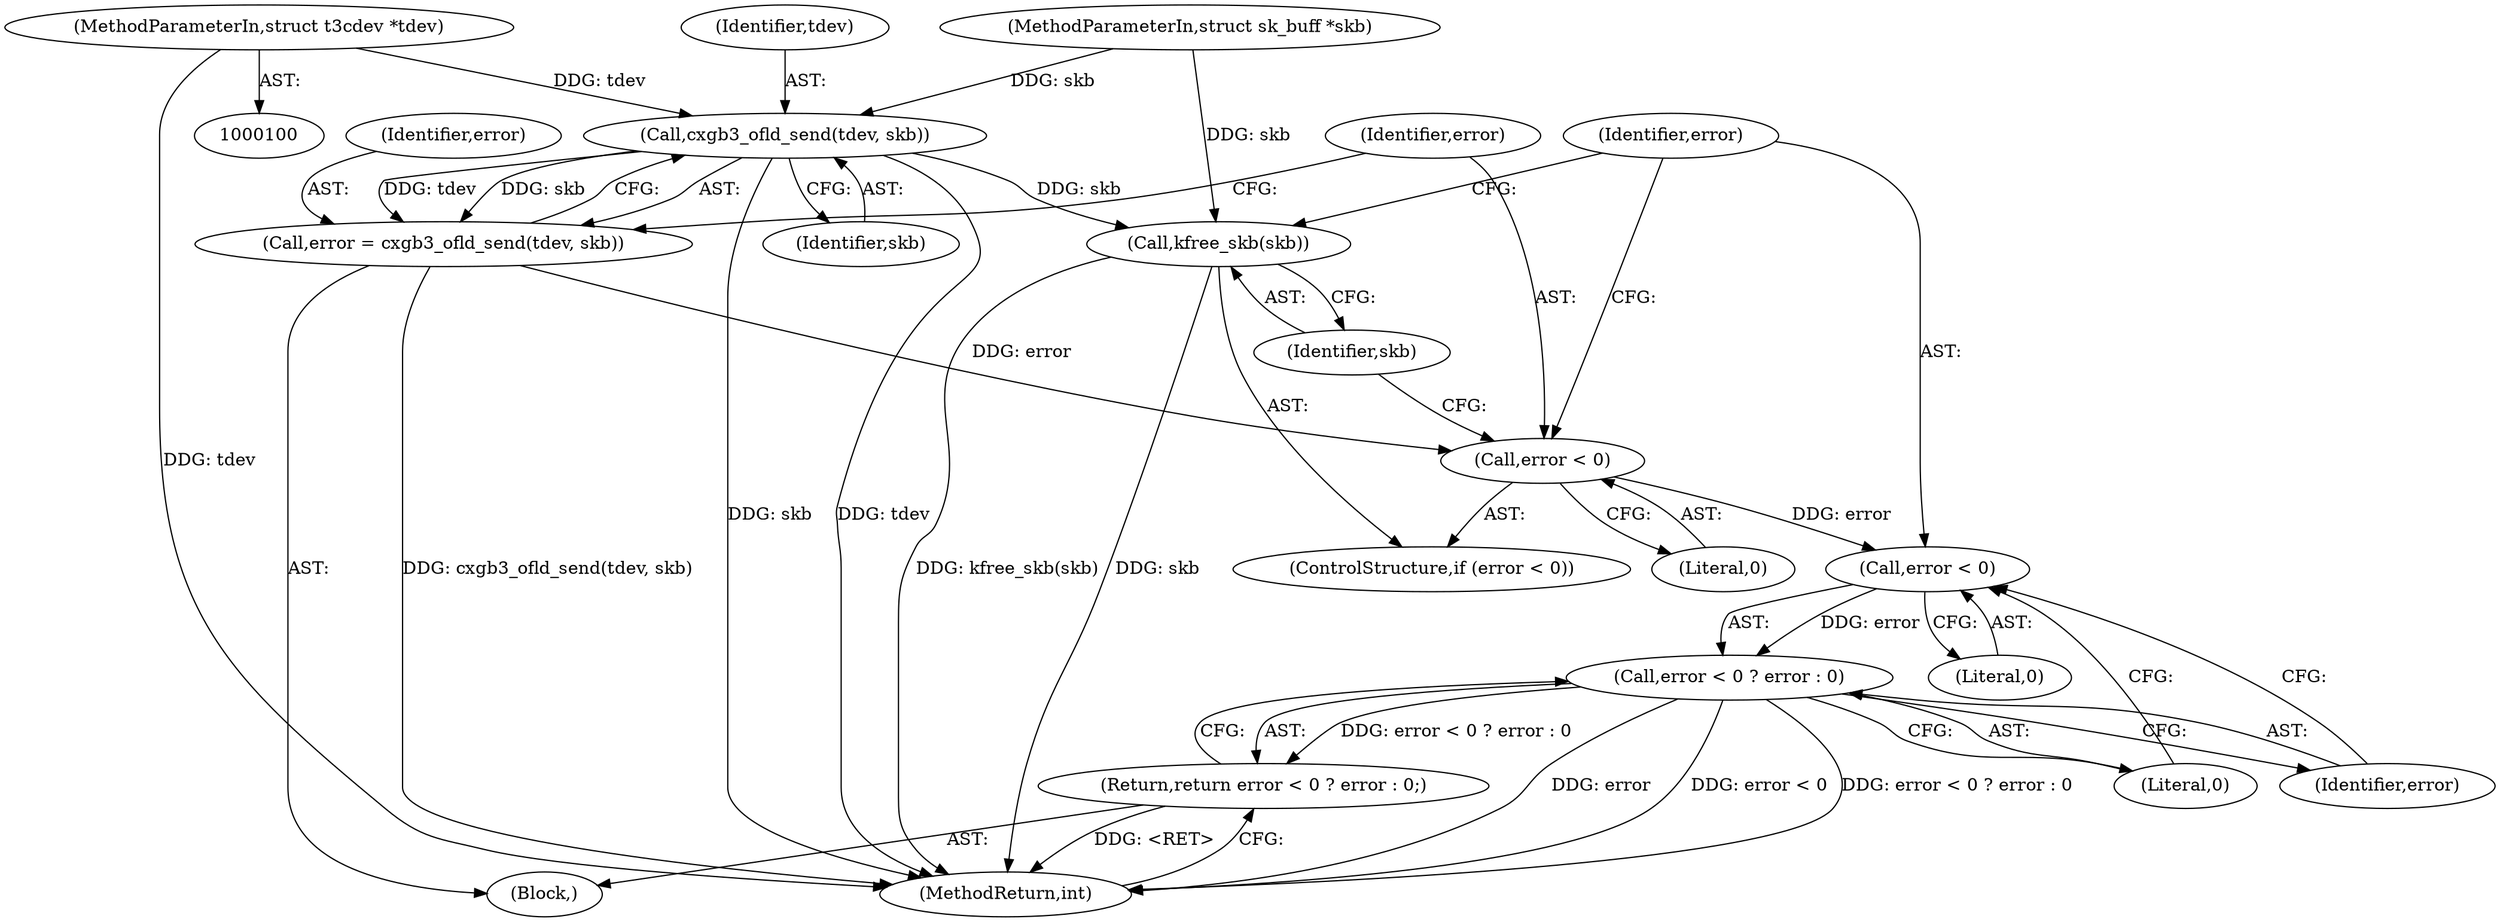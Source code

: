 digraph "0_linux_67f1aee6f45059fd6b0f5b0ecb2c97ad0451f6b3@pointer" {
"1000101" [label="(MethodParameterIn,struct t3cdev *tdev)"];
"1000127" [label="(Call,cxgb3_ofld_send(tdev, skb))"];
"1000125" [label="(Call,error = cxgb3_ofld_send(tdev, skb))"];
"1000131" [label="(Call,error < 0)"];
"1000138" [label="(Call,error < 0)"];
"1000137" [label="(Call,error < 0 ? error : 0)"];
"1000136" [label="(Return,return error < 0 ? error : 0;)"];
"1000134" [label="(Call,kfree_skb(skb))"];
"1000129" [label="(Identifier,skb)"];
"1000125" [label="(Call,error = cxgb3_ofld_send(tdev, skb))"];
"1000143" [label="(MethodReturn,int)"];
"1000131" [label="(Call,error < 0)"];
"1000136" [label="(Return,return error < 0 ? error : 0;)"];
"1000128" [label="(Identifier,tdev)"];
"1000134" [label="(Call,kfree_skb(skb))"];
"1000133" [label="(Literal,0)"];
"1000126" [label="(Identifier,error)"];
"1000142" [label="(Literal,0)"];
"1000141" [label="(Identifier,error)"];
"1000135" [label="(Identifier,skb)"];
"1000137" [label="(Call,error < 0 ? error : 0)"];
"1000140" [label="(Literal,0)"];
"1000101" [label="(MethodParameterIn,struct t3cdev *tdev)"];
"1000102" [label="(MethodParameterIn,struct sk_buff *skb)"];
"1000138" [label="(Call,error < 0)"];
"1000103" [label="(Block,)"];
"1000139" [label="(Identifier,error)"];
"1000127" [label="(Call,cxgb3_ofld_send(tdev, skb))"];
"1000130" [label="(ControlStructure,if (error < 0))"];
"1000132" [label="(Identifier,error)"];
"1000101" -> "1000100"  [label="AST: "];
"1000101" -> "1000143"  [label="DDG: tdev"];
"1000101" -> "1000127"  [label="DDG: tdev"];
"1000127" -> "1000125"  [label="AST: "];
"1000127" -> "1000129"  [label="CFG: "];
"1000128" -> "1000127"  [label="AST: "];
"1000129" -> "1000127"  [label="AST: "];
"1000125" -> "1000127"  [label="CFG: "];
"1000127" -> "1000143"  [label="DDG: skb"];
"1000127" -> "1000143"  [label="DDG: tdev"];
"1000127" -> "1000125"  [label="DDG: tdev"];
"1000127" -> "1000125"  [label="DDG: skb"];
"1000102" -> "1000127"  [label="DDG: skb"];
"1000127" -> "1000134"  [label="DDG: skb"];
"1000125" -> "1000103"  [label="AST: "];
"1000126" -> "1000125"  [label="AST: "];
"1000132" -> "1000125"  [label="CFG: "];
"1000125" -> "1000143"  [label="DDG: cxgb3_ofld_send(tdev, skb)"];
"1000125" -> "1000131"  [label="DDG: error"];
"1000131" -> "1000130"  [label="AST: "];
"1000131" -> "1000133"  [label="CFG: "];
"1000132" -> "1000131"  [label="AST: "];
"1000133" -> "1000131"  [label="AST: "];
"1000135" -> "1000131"  [label="CFG: "];
"1000139" -> "1000131"  [label="CFG: "];
"1000131" -> "1000138"  [label="DDG: error"];
"1000138" -> "1000137"  [label="AST: "];
"1000138" -> "1000140"  [label="CFG: "];
"1000139" -> "1000138"  [label="AST: "];
"1000140" -> "1000138"  [label="AST: "];
"1000141" -> "1000138"  [label="CFG: "];
"1000142" -> "1000138"  [label="CFG: "];
"1000138" -> "1000137"  [label="DDG: error"];
"1000137" -> "1000136"  [label="AST: "];
"1000137" -> "1000141"  [label="CFG: "];
"1000137" -> "1000142"  [label="CFG: "];
"1000141" -> "1000137"  [label="AST: "];
"1000142" -> "1000137"  [label="AST: "];
"1000136" -> "1000137"  [label="CFG: "];
"1000137" -> "1000143"  [label="DDG: error"];
"1000137" -> "1000143"  [label="DDG: error < 0"];
"1000137" -> "1000143"  [label="DDG: error < 0 ? error : 0"];
"1000137" -> "1000136"  [label="DDG: error < 0 ? error : 0"];
"1000136" -> "1000103"  [label="AST: "];
"1000143" -> "1000136"  [label="CFG: "];
"1000136" -> "1000143"  [label="DDG: <RET>"];
"1000134" -> "1000130"  [label="AST: "];
"1000134" -> "1000135"  [label="CFG: "];
"1000135" -> "1000134"  [label="AST: "];
"1000139" -> "1000134"  [label="CFG: "];
"1000134" -> "1000143"  [label="DDG: kfree_skb(skb)"];
"1000134" -> "1000143"  [label="DDG: skb"];
"1000102" -> "1000134"  [label="DDG: skb"];
}
